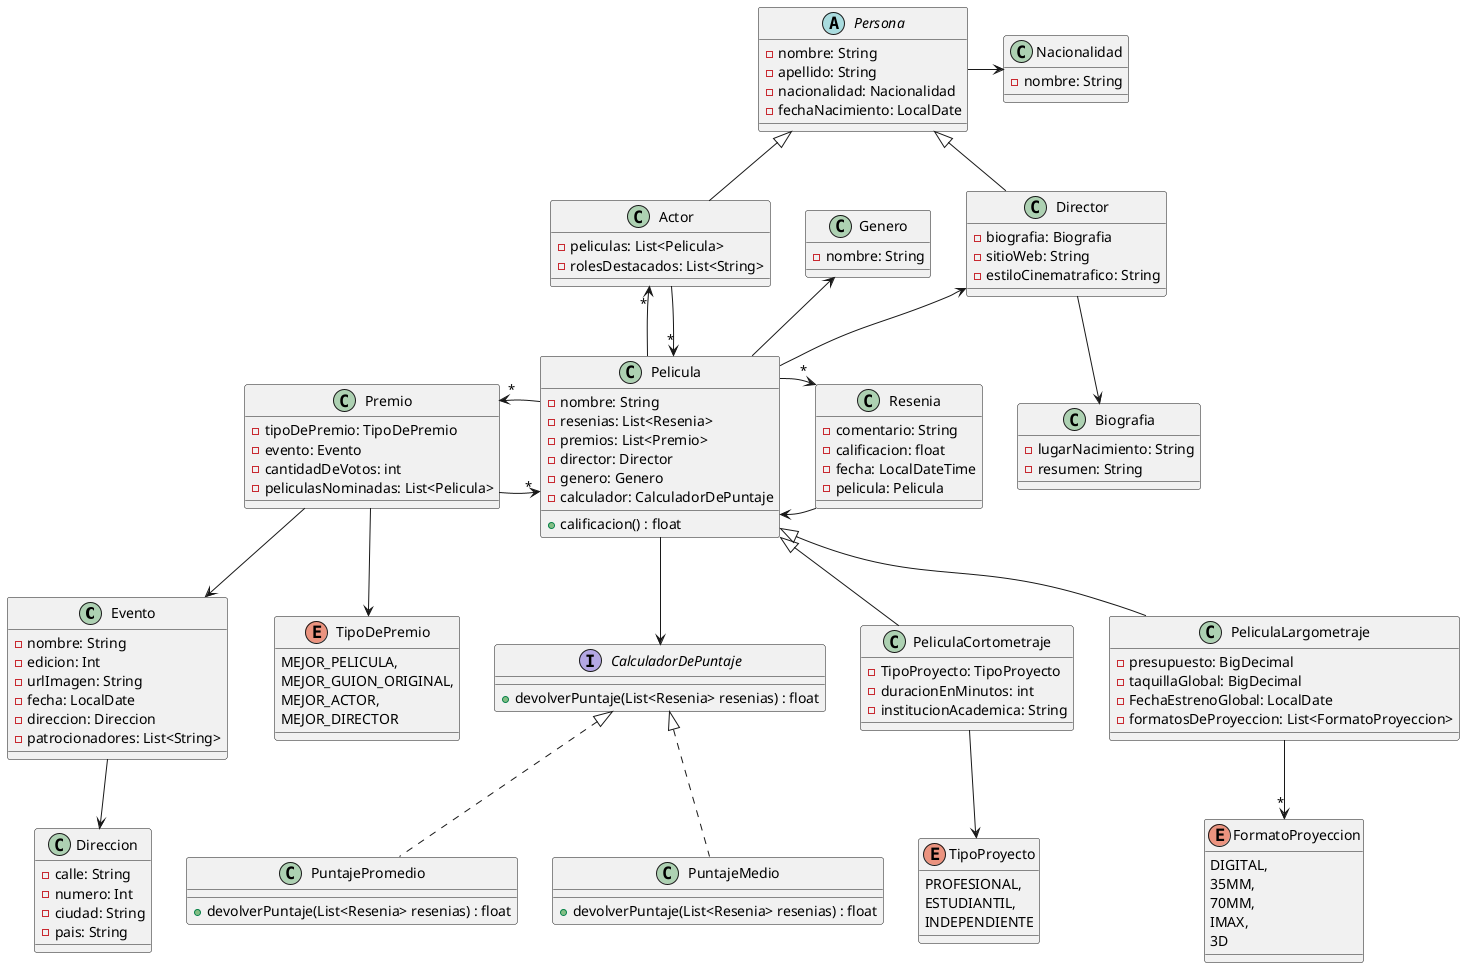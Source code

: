 @startuml peliculas

class Evento{
    - nombre: String
    - edicion: Int
    - urlImagen: String
    - fecha: LocalDate
    - direccion: Direccion
    - patrocionadores: List<String>
}

class Direccion{
    - calle: String
    - numero: Int
    - ciudad: String
    - pais: String
}

enum TipoDePremio {
    MEJOR_PELICULA,
    MEJOR_GUION_ORIGINAL,
    MEJOR_ACTOR,
    MEJOR_DIRECTOR
}

class Premio{
    - tipoDePremio: TipoDePremio
    - evento: Evento
    - cantidadDeVotos: int
    - peliculasNominadas: List<Pelicula>
}

class Pelicula{
    - nombre: String
    - resenias: List<Resenia>
    - premios: List<Premio>
    - director: Director
    - genero: Genero
    - calculador: CalculadorDePuntaje

    +calificacion() : float
}

interface CalculadorDePuntaje{
    +devolverPuntaje(List<Resenia> resenias) : float
}

class PuntajePromedio implements CalculadorDePuntaje{
    +devolverPuntaje(List<Resenia> resenias) : float
}

class PuntajeMedio implements CalculadorDePuntaje{
    +devolverPuntaje(List<Resenia> resenias) : float
}

Pelicula --> CalculadorDePuntaje

class Director extends Persona{
    - biografia: Biografia
    - sitioWeb: String
    - estiloCinematrafico: String
}

class Genero{
    - nombre: String
}

class Actor extends Persona{
    - peliculas: List<Pelicula>
    - rolesDestacados: List<String>
}

class Nacionalidad{
    - nombre: String
}

class Resenia{
    - comentario: String
    - calificacion: float
    - fecha: LocalDateTime
    - pelicula: Pelicula
}

class Biografia{
    - lugarNacimiento: String
    - resumen: String
}

abstract class Persona{
    - nombre: String
    - apellido: String
    - nacionalidad: Nacionalidad
    - fechaNacimiento: LocalDate
}

class PeliculaCortometraje extends Pelicula{
    - TipoProyecto: TipoProyecto
    - duracionEnMinutos: int
    - institucionAcademica: String
}

class PeliculaLargometraje extends Pelicula{
    - presupuesto: BigDecimal
    - taquillaGlobal: BigDecimal
    - FechaEstrenoGlobal: LocalDate
    - formatosDeProyeccion: List<FormatoProyeccion>
}

enum FormatoProyeccion {
    DIGITAL,
    35MM,
    70MM,
    IMAX,
    3D
}


enum TipoProyecto {
    PROFESIONAL,
    ESTUDIANTIL,
    INDEPENDIENTE
}

PeliculaCortometraje --> TipoProyecto
PeliculaLargometraje --> "*" FormatoProyeccion
Premio -> "*" Pelicula
Director <-- Pelicula
Persona -> Nacionalidad
Actor "*" <-- Pelicula
Actor --> "*" Pelicula
Genero <-- Pelicula
Director --> Biografia 
Pelicula <- Resenia
Pelicula -> "*" Resenia
Premio "*" <- Pelicula 
Premio --> Evento
Premio --> TipoDePremio
Evento --> Direccion
@enduml
